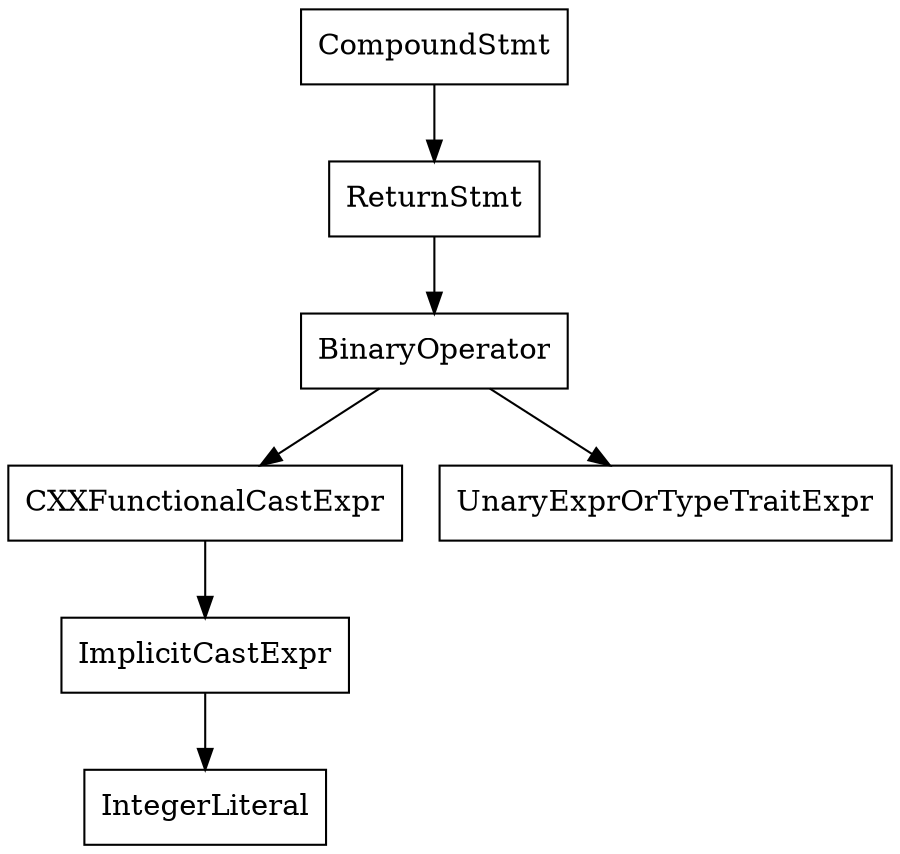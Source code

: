 digraph unnamed {

	Node0x555c0efdddc0 [shape=record,label="{CompoundStmt}"];
	Node0x555c0efdddc0 -> Node0x555c0efdddb0;
	Node0x555c0efdddb0 [shape=record,label="{ReturnStmt}"];
	Node0x555c0efdddb0 -> Node0x555c0efddd90;
	Node0x555c0efddd90 [shape=record,label="{BinaryOperator}"];
	Node0x555c0efddd90 -> Node0x555c0efddd38;
	Node0x555c0efddd90 -> Node0x555c0efddd70;
	Node0x555c0efddd38 [shape=record,label="{CXXFunctionalCastExpr}"];
	Node0x555c0efddd38 -> Node0x555c0efddd20;
	Node0x555c0efddd20 [shape=record,label="{ImplicitCastExpr}"];
	Node0x555c0efddd20 -> Node0x555c0e94c620;
	Node0x555c0e94c620 [shape=record,label="{IntegerLiteral}"];
	Node0x555c0efddd70 [shape=record,label="{UnaryExprOrTypeTraitExpr}"];
}
